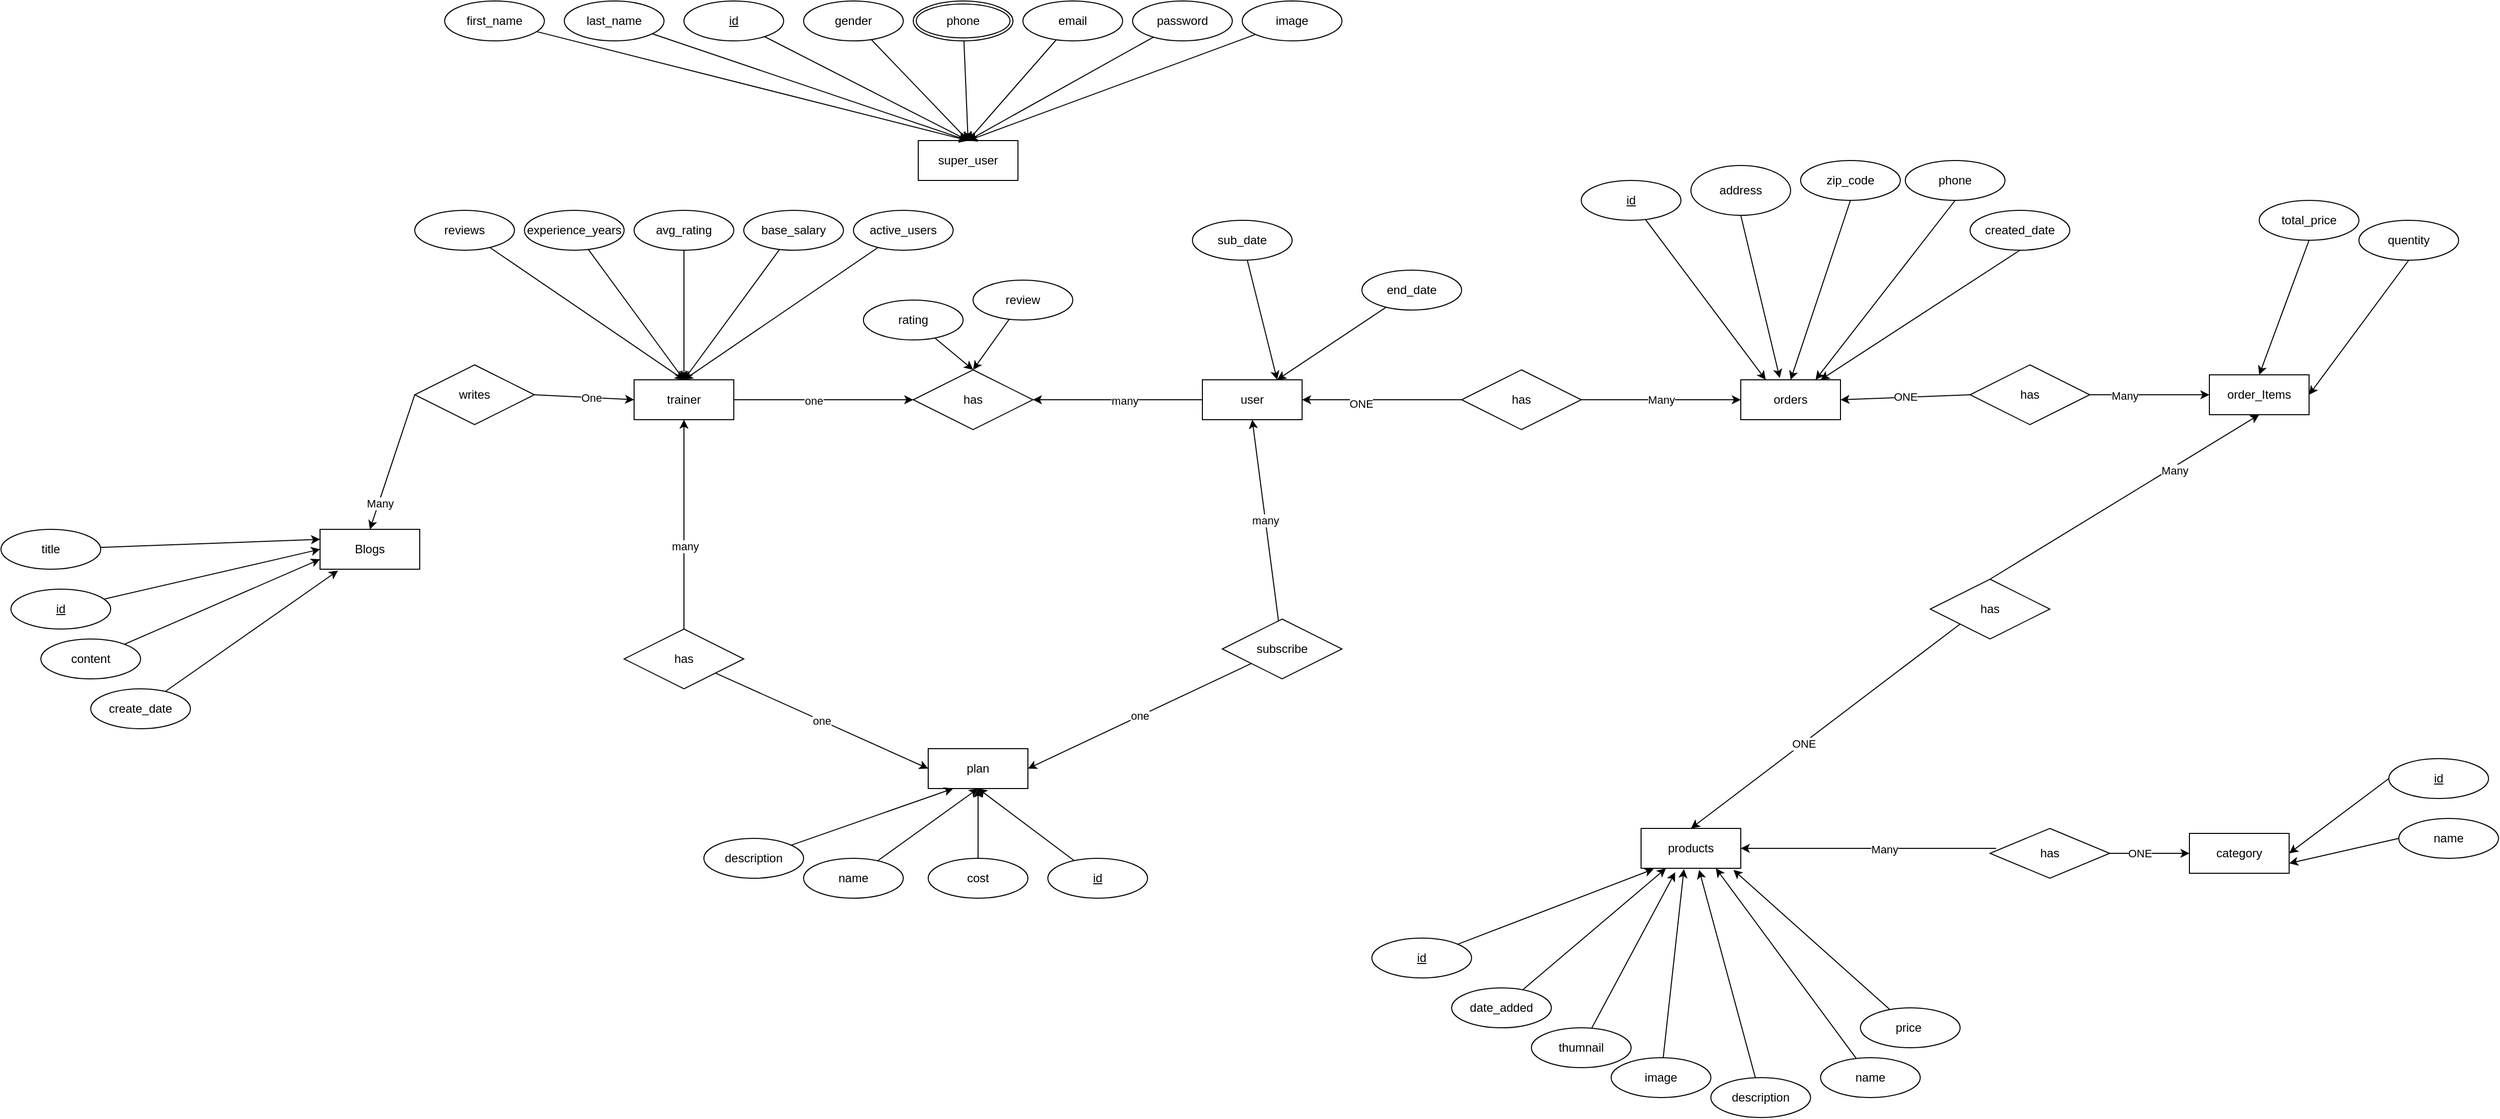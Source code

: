 <mxfile>
    <diagram id="6SmIrsSo-xQ7bgwuK92N" name="Page-1">
        <mxGraphModel dx="2038" dy="695" grid="1" gridSize="10" guides="1" tooltips="1" connect="1" arrows="1" fold="1" page="1" pageScale="1" pageWidth="850" pageHeight="1100" math="0" shadow="0">
            <root>
                <mxCell id="0"/>
                <mxCell id="1" parent="0"/>
                <mxCell id="66" style="edgeStyle=none;html=1;entryX=0;entryY=0.5;entryDx=0;entryDy=0;" parent="1" source="2" target="65" edge="1">
                    <mxGeometry relative="1" as="geometry"/>
                </mxCell>
                <mxCell id="68" value="one" style="edgeLabel;html=1;align=center;verticalAlign=middle;resizable=0;points=[];" parent="66" vertex="1" connectable="0">
                    <mxGeometry x="-0.117" y="-1" relative="1" as="geometry">
                        <mxPoint as="offset"/>
                    </mxGeometry>
                </mxCell>
                <mxCell id="2" value="trainer" style="whiteSpace=wrap;html=1;align=center;" parent="1" vertex="1">
                    <mxGeometry y="390" width="100" height="40" as="geometry"/>
                </mxCell>
                <mxCell id="3" value="super_user" style="whiteSpace=wrap;html=1;align=center;" parent="1" vertex="1">
                    <mxGeometry x="285" y="150" width="100" height="40" as="geometry"/>
                </mxCell>
                <mxCell id="4" value="plan" style="whiteSpace=wrap;html=1;align=center;" parent="1" vertex="1">
                    <mxGeometry x="295" y="760" width="100" height="40" as="geometry"/>
                </mxCell>
                <mxCell id="14" style="edgeStyle=none;html=1;entryX=0.5;entryY=0;entryDx=0;entryDy=0;" parent="1" source="6" target="3" edge="1">
                    <mxGeometry relative="1" as="geometry"/>
                </mxCell>
                <mxCell id="6" value="first_name" style="ellipse;whiteSpace=wrap;html=1;align=center;" parent="1" vertex="1">
                    <mxGeometry x="-190" y="10" width="100" height="40" as="geometry"/>
                </mxCell>
                <mxCell id="15" style="edgeStyle=none;html=1;entryX=0.5;entryY=0;entryDx=0;entryDy=0;" parent="1" source="7" target="3" edge="1">
                    <mxGeometry relative="1" as="geometry"/>
                </mxCell>
                <mxCell id="7" value="last_name" style="ellipse;whiteSpace=wrap;html=1;align=center;" parent="1" vertex="1">
                    <mxGeometry x="-70" y="10" width="100" height="40" as="geometry"/>
                </mxCell>
                <mxCell id="16" style="edgeStyle=none;html=1;entryX=0.5;entryY=0;entryDx=0;entryDy=0;" parent="1" source="8" target="3" edge="1">
                    <mxGeometry relative="1" as="geometry">
                        <mxPoint x="480" y="330" as="targetPoint"/>
                    </mxGeometry>
                </mxCell>
                <mxCell id="8" value="gender" style="ellipse;whiteSpace=wrap;html=1;align=center;" parent="1" vertex="1">
                    <mxGeometry x="170" y="10" width="100" height="40" as="geometry"/>
                </mxCell>
                <mxCell id="13" style="edgeStyle=none;html=1;entryX=0.5;entryY=0;entryDx=0;entryDy=0;" parent="1" source="9" target="2" edge="1">
                    <mxGeometry relative="1" as="geometry"/>
                </mxCell>
                <mxCell id="9" value="experience_years" style="ellipse;whiteSpace=wrap;html=1;align=center;" parent="1" vertex="1">
                    <mxGeometry x="-110" y="220" width="100" height="40" as="geometry"/>
                </mxCell>
                <mxCell id="20" style="edgeStyle=none;html=1;entryX=0.5;entryY=0;entryDx=0;entryDy=0;" parent="1" source="19" target="3" edge="1">
                    <mxGeometry relative="1" as="geometry"/>
                </mxCell>
                <mxCell id="19" value="phone" style="ellipse;shape=doubleEllipse;margin=3;whiteSpace=wrap;html=1;align=center;" parent="1" vertex="1">
                    <mxGeometry x="280" y="10" width="100" height="40" as="geometry"/>
                </mxCell>
                <mxCell id="23" style="edgeStyle=none;html=1;entryX=0.5;entryY=0;entryDx=0;entryDy=0;" parent="1" source="21" target="3" edge="1">
                    <mxGeometry relative="1" as="geometry">
                        <mxPoint x="480" y="330" as="targetPoint"/>
                    </mxGeometry>
                </mxCell>
                <mxCell id="21" value="email" style="ellipse;whiteSpace=wrap;html=1;align=center;" parent="1" vertex="1">
                    <mxGeometry x="390" y="10" width="100" height="40" as="geometry"/>
                </mxCell>
                <mxCell id="24" style="edgeStyle=none;html=1;entryX=0.5;entryY=0;entryDx=0;entryDy=0;" parent="1" source="22" target="3" edge="1">
                    <mxGeometry relative="1" as="geometry">
                        <mxPoint x="220" y="190" as="targetPoint"/>
                    </mxGeometry>
                </mxCell>
                <mxCell id="22" value="password" style="ellipse;whiteSpace=wrap;html=1;align=center;" parent="1" vertex="1">
                    <mxGeometry x="500" y="10" width="100" height="40" as="geometry"/>
                </mxCell>
                <mxCell id="26" style="edgeStyle=none;html=1;entryX=0.5;entryY=0;entryDx=0;entryDy=0;" parent="1" source="25" target="3" edge="1">
                    <mxGeometry relative="1" as="geometry"/>
                </mxCell>
                <mxCell id="25" value="image" style="ellipse;whiteSpace=wrap;html=1;align=center;" parent="1" vertex="1">
                    <mxGeometry x="610" y="10" width="100" height="40" as="geometry"/>
                </mxCell>
                <mxCell id="31" style="edgeStyle=none;html=1;entryX=0.5;entryY=0;entryDx=0;entryDy=0;" parent="1" source="30" target="3" edge="1">
                    <mxGeometry relative="1" as="geometry"/>
                </mxCell>
                <mxCell id="30" value="id" style="ellipse;whiteSpace=wrap;html=1;align=center;fontStyle=4;" parent="1" vertex="1">
                    <mxGeometry x="50" y="10" width="100" height="40" as="geometry"/>
                </mxCell>
                <mxCell id="67" style="edgeStyle=none;html=1;entryX=1;entryY=0.5;entryDx=0;entryDy=0;" parent="1" source="39" target="65" edge="1">
                    <mxGeometry relative="1" as="geometry">
                        <Array as="points">
                            <mxPoint x="450" y="410"/>
                        </Array>
                    </mxGeometry>
                </mxCell>
                <mxCell id="70" value="many" style="edgeLabel;html=1;align=center;verticalAlign=middle;resizable=0;points=[];" parent="67" vertex="1" connectable="0">
                    <mxGeometry x="-0.076" y="1" relative="1" as="geometry">
                        <mxPoint as="offset"/>
                    </mxGeometry>
                </mxCell>
                <mxCell id="39" value="user" style="whiteSpace=wrap;html=1;align=center;" parent="1" vertex="1">
                    <mxGeometry x="570" y="390" width="100" height="40" as="geometry"/>
                </mxCell>
                <mxCell id="47" style="edgeStyle=none;html=1;entryX=0.5;entryY=0;entryDx=0;entryDy=0;" parent="1" source="46" target="2" edge="1">
                    <mxGeometry relative="1" as="geometry">
                        <mxPoint x="70" y="310" as="targetPoint"/>
                    </mxGeometry>
                </mxCell>
                <mxCell id="46" value="avg_rating" style="ellipse;whiteSpace=wrap;html=1;align=center;" parent="1" vertex="1">
                    <mxGeometry y="220" width="100" height="40" as="geometry"/>
                </mxCell>
                <mxCell id="49" style="edgeStyle=none;html=1;entryX=0.5;entryY=0;entryDx=0;entryDy=0;" parent="1" source="48" target="2" edge="1">
                    <mxGeometry relative="1" as="geometry"/>
                </mxCell>
                <mxCell id="48" value="base_salary" style="ellipse;whiteSpace=wrap;html=1;align=center;" parent="1" vertex="1">
                    <mxGeometry x="110" y="220" width="100" height="40" as="geometry"/>
                </mxCell>
                <mxCell id="51" style="edgeStyle=none;html=1;entryX=0.5;entryY=0;entryDx=0;entryDy=0;" parent="1" source="50" target="2" edge="1">
                    <mxGeometry relative="1" as="geometry"/>
                </mxCell>
                <mxCell id="50" value="active_users" style="ellipse;whiteSpace=wrap;html=1;align=center;" parent="1" vertex="1">
                    <mxGeometry x="220" y="220" width="100" height="40" as="geometry"/>
                </mxCell>
                <mxCell id="55" style="edgeStyle=none;html=1;entryX=0.5;entryY=1;entryDx=0;entryDy=0;" parent="1" source="54" target="4" edge="1">
                    <mxGeometry relative="1" as="geometry"/>
                </mxCell>
                <mxCell id="54" value="name" style="ellipse;whiteSpace=wrap;html=1;align=center;" parent="1" vertex="1">
                    <mxGeometry x="170" y="870" width="100" height="40" as="geometry"/>
                </mxCell>
                <mxCell id="57" style="edgeStyle=none;html=1;entryX=0.5;entryY=1;entryDx=0;entryDy=0;" parent="1" source="56" target="4" edge="1">
                    <mxGeometry relative="1" as="geometry">
                        <mxPoint x="360" y="700" as="targetPoint"/>
                    </mxGeometry>
                </mxCell>
                <mxCell id="56" value="cost" style="ellipse;whiteSpace=wrap;html=1;align=center;" parent="1" vertex="1">
                    <mxGeometry x="295" y="870" width="100" height="40" as="geometry"/>
                </mxCell>
                <mxCell id="62" style="edgeStyle=none;html=1;entryX=0.5;entryY=1;entryDx=0;entryDy=0;" parent="1" source="61" target="4" edge="1">
                    <mxGeometry relative="1" as="geometry"/>
                </mxCell>
                <mxCell id="61" value="id" style="ellipse;whiteSpace=wrap;html=1;align=center;fontStyle=4;" parent="1" vertex="1">
                    <mxGeometry x="415" y="870" width="100" height="40" as="geometry"/>
                </mxCell>
                <mxCell id="64" style="edgeStyle=none;html=1;entryX=0.5;entryY=0;entryDx=0;entryDy=0;" parent="1" source="63" target="2" edge="1">
                    <mxGeometry relative="1" as="geometry">
                        <mxPoint x="-30" y="380" as="targetPoint"/>
                    </mxGeometry>
                </mxCell>
                <mxCell id="63" value="reviews" style="ellipse;whiteSpace=wrap;html=1;align=center;" parent="1" vertex="1">
                    <mxGeometry x="-220" y="220" width="100" height="40" as="geometry"/>
                </mxCell>
                <mxCell id="65" value="has" style="shape=rhombus;perimeter=rhombusPerimeter;whiteSpace=wrap;html=1;align=center;" parent="1" vertex="1">
                    <mxGeometry x="280" y="380" width="120" height="60" as="geometry"/>
                </mxCell>
                <mxCell id="72" value="one" style="edgeStyle=none;html=1;entryX=1;entryY=0.5;entryDx=0;entryDy=0;" parent="1" source="71" target="4" edge="1">
                    <mxGeometry relative="1" as="geometry"/>
                </mxCell>
                <mxCell id="73" value="many" style="edgeStyle=none;html=1;entryX=0.5;entryY=1;entryDx=0;entryDy=0;" parent="1" source="71" target="39" edge="1">
                    <mxGeometry relative="1" as="geometry">
                        <Array as="points"/>
                    </mxGeometry>
                </mxCell>
                <mxCell id="71" value="subscribe" style="shape=rhombus;perimeter=rhombusPerimeter;whiteSpace=wrap;html=1;align=center;" parent="1" vertex="1">
                    <mxGeometry x="590" y="630" width="120" height="60" as="geometry"/>
                </mxCell>
                <mxCell id="76" style="edgeStyle=none;html=1;entryX=0.5;entryY=1;entryDx=0;entryDy=0;" parent="1" source="75" target="2" edge="1">
                    <mxGeometry relative="1" as="geometry"/>
                </mxCell>
                <mxCell id="77" value="many" style="edgeLabel;html=1;align=center;verticalAlign=middle;resizable=0;points=[];" parent="76" vertex="1" connectable="0">
                    <mxGeometry x="-0.205" y="-2" relative="1" as="geometry">
                        <mxPoint x="-1" as="offset"/>
                    </mxGeometry>
                </mxCell>
                <mxCell id="78" value="one" style="edgeStyle=none;html=1;entryX=0;entryY=0.5;entryDx=0;entryDy=0;" parent="1" source="75" target="4" edge="1">
                    <mxGeometry relative="1" as="geometry"/>
                </mxCell>
                <mxCell id="75" value="has" style="shape=rhombus;perimeter=rhombusPerimeter;whiteSpace=wrap;html=1;align=center;" parent="1" vertex="1">
                    <mxGeometry x="-10" y="640" width="120" height="60" as="geometry"/>
                </mxCell>
                <mxCell id="80" style="edgeStyle=none;html=1;entryX=0.75;entryY=0;entryDx=0;entryDy=0;" parent="1" source="79" target="39" edge="1">
                    <mxGeometry relative="1" as="geometry"/>
                </mxCell>
                <mxCell id="79" value="sub_date" style="ellipse;whiteSpace=wrap;html=1;align=center;" parent="1" vertex="1">
                    <mxGeometry x="560" y="230" width="100" height="40" as="geometry"/>
                </mxCell>
                <mxCell id="82" style="edgeStyle=none;html=1;entryX=0.75;entryY=0;entryDx=0;entryDy=0;" parent="1" source="81" target="39" edge="1">
                    <mxGeometry relative="1" as="geometry">
                        <mxPoint x="620" y="390" as="targetPoint"/>
                    </mxGeometry>
                </mxCell>
                <mxCell id="81" value="end_date" style="ellipse;whiteSpace=wrap;html=1;align=center;" parent="1" vertex="1">
                    <mxGeometry x="730" y="280" width="100" height="40" as="geometry"/>
                </mxCell>
                <mxCell id="84" style="edgeStyle=none;html=1;entryX=0.5;entryY=0;entryDx=0;entryDy=0;" parent="1" source="83" target="65" edge="1">
                    <mxGeometry relative="1" as="geometry"/>
                </mxCell>
                <mxCell id="83" value="rating" style="ellipse;whiteSpace=wrap;html=1;align=center;" parent="1" vertex="1">
                    <mxGeometry x="230" y="310" width="100" height="40" as="geometry"/>
                </mxCell>
                <mxCell id="86" style="edgeStyle=none;html=1;entryX=0.5;entryY=0;entryDx=0;entryDy=0;" parent="1" source="85" target="65" edge="1">
                    <mxGeometry relative="1" as="geometry"/>
                </mxCell>
                <mxCell id="85" value="review" style="ellipse;whiteSpace=wrap;html=1;align=center;" parent="1" vertex="1">
                    <mxGeometry x="340" y="290" width="100" height="40" as="geometry"/>
                </mxCell>
                <mxCell id="87" style="edgeStyle=none;html=1;entryX=0.25;entryY=1;entryDx=0;entryDy=0;" edge="1" parent="1" source="88" target="4">
                    <mxGeometry relative="1" as="geometry">
                        <mxPoint x="185" y="810" as="targetPoint"/>
                    </mxGeometry>
                </mxCell>
                <mxCell id="88" value="description" style="ellipse;whiteSpace=wrap;html=1;align=center;" vertex="1" parent="1">
                    <mxGeometry x="70" y="850" width="100" height="40" as="geometry"/>
                </mxCell>
                <mxCell id="124" value="products" style="whiteSpace=wrap;html=1;align=center;" vertex="1" parent="1">
                    <mxGeometry x="1010.0" y="840" width="100" height="40" as="geometry"/>
                </mxCell>
                <mxCell id="125" style="edgeStyle=none;html=1;entryX=0.75;entryY=1;entryDx=0;entryDy=0;" edge="1" parent="1" source="126" target="124">
                    <mxGeometry relative="1" as="geometry">
                        <mxPoint x="1633.93" y="850" as="targetPoint"/>
                    </mxGeometry>
                </mxCell>
                <mxCell id="126" value="name" style="ellipse;whiteSpace=wrap;html=1;align=center;" vertex="1" parent="1">
                    <mxGeometry x="1190" y="1070" width="100" height="40" as="geometry"/>
                </mxCell>
                <mxCell id="127" style="edgeStyle=none;html=1;entryX=0.582;entryY=1.04;entryDx=0;entryDy=0;entryPerimeter=0;" edge="1" parent="1" source="128" target="124">
                    <mxGeometry relative="1" as="geometry">
                        <mxPoint x="1743.93" y="805" as="targetPoint"/>
                    </mxGeometry>
                </mxCell>
                <mxCell id="128" value="description" style="ellipse;whiteSpace=wrap;html=1;align=center;" vertex="1" parent="1">
                    <mxGeometry x="1080" y="1090" width="100" height="40" as="geometry"/>
                </mxCell>
                <mxCell id="129" style="edgeStyle=none;html=1;entryX=0.926;entryY=1.04;entryDx=0;entryDy=0;entryPerimeter=0;" edge="1" parent="1" source="130" target="124">
                    <mxGeometry relative="1" as="geometry">
                        <mxPoint x="1583.93" y="1010" as="targetPoint"/>
                    </mxGeometry>
                </mxCell>
                <mxCell id="130" value="price&amp;nbsp;" style="ellipse;whiteSpace=wrap;html=1;align=center;" vertex="1" parent="1">
                    <mxGeometry x="1230" y="1020" width="100" height="40" as="geometry"/>
                </mxCell>
                <mxCell id="131" style="edgeStyle=none;html=1;entryX=0.43;entryY=1.02;entryDx=0;entryDy=0;entryPerimeter=0;" edge="1" parent="1" source="132" target="124">
                    <mxGeometry relative="1" as="geometry">
                        <mxPoint x="1883.93" y="1120" as="targetPoint"/>
                    </mxGeometry>
                </mxCell>
                <mxCell id="132" value="image" style="ellipse;whiteSpace=wrap;html=1;align=center;" vertex="1" parent="1">
                    <mxGeometry x="980.0" y="1070" width="100" height="40" as="geometry"/>
                </mxCell>
                <mxCell id="133" style="edgeStyle=none;html=1;entryX=0.342;entryY=1.1;entryDx=0;entryDy=0;entryPerimeter=0;" edge="1" parent="1" source="134" target="124">
                    <mxGeometry relative="1" as="geometry">
                        <mxPoint x="1973.93" y="1000" as="targetPoint"/>
                    </mxGeometry>
                </mxCell>
                <mxCell id="134" value="thumnail" style="ellipse;whiteSpace=wrap;html=1;align=center;" vertex="1" parent="1">
                    <mxGeometry x="900.0" y="1040" width="100" height="40" as="geometry"/>
                </mxCell>
                <mxCell id="135" style="edgeStyle=none;html=1;entryX=0.25;entryY=1;entryDx=0;entryDy=0;" edge="1" parent="1" source="136" target="124">
                    <mxGeometry relative="1" as="geometry">
                        <mxPoint x="1713.93" y="870" as="targetPoint"/>
                    </mxGeometry>
                </mxCell>
                <mxCell id="136" value="date_added" style="ellipse;whiteSpace=wrap;html=1;align=center;" vertex="1" parent="1">
                    <mxGeometry x="820.0" y="1000" width="100" height="40" as="geometry"/>
                </mxCell>
                <mxCell id="137" style="edgeStyle=none;html=1;entryX=0.126;entryY=1.02;entryDx=0;entryDy=0;entryPerimeter=0;" edge="1" parent="1" source="138" target="124">
                    <mxGeometry relative="1" as="geometry">
                        <mxPoint x="1653.93" y="1070" as="targetPoint"/>
                    </mxGeometry>
                </mxCell>
                <mxCell id="138" value="&lt;u&gt;id&lt;/u&gt;" style="ellipse;whiteSpace=wrap;html=1;align=center;" vertex="1" parent="1">
                    <mxGeometry x="740.0" y="950" width="100" height="40" as="geometry"/>
                </mxCell>
                <mxCell id="139" value="category" style="whiteSpace=wrap;html=1;align=center;" vertex="1" parent="1">
                    <mxGeometry x="1560.0" y="845" width="100" height="40" as="geometry"/>
                </mxCell>
                <mxCell id="192" style="edgeStyle=none;html=1;exitX=0;exitY=0.5;exitDx=0;exitDy=0;entryX=1;entryY=0.75;entryDx=0;entryDy=0;" edge="1" parent="1" source="141" target="139">
                    <mxGeometry relative="1" as="geometry"/>
                </mxCell>
                <mxCell id="141" value="name" style="ellipse;whiteSpace=wrap;html=1;align=center;" vertex="1" parent="1">
                    <mxGeometry x="1770.0" y="830" width="100" height="40" as="geometry"/>
                </mxCell>
                <mxCell id="191" style="edgeStyle=none;html=1;exitX=0;exitY=0.5;exitDx=0;exitDy=0;entryX=1;entryY=0.5;entryDx=0;entryDy=0;" edge="1" parent="1" source="143" target="139">
                    <mxGeometry relative="1" as="geometry"/>
                </mxCell>
                <mxCell id="143" value="&lt;u&gt;id&lt;/u&gt;" style="ellipse;whiteSpace=wrap;html=1;align=center;" vertex="1" parent="1">
                    <mxGeometry x="1760" y="770" width="100" height="40" as="geometry"/>
                </mxCell>
                <mxCell id="144" style="edgeStyle=none;html=1;exitX=0.051;exitY=0.4;exitDx=0;exitDy=0;exitPerimeter=0;entryX=1;entryY=0.5;entryDx=0;entryDy=0;" edge="1" parent="1" source="146" target="124">
                    <mxGeometry relative="1" as="geometry">
                        <mxPoint x="1370" y="810" as="targetPoint"/>
                    </mxGeometry>
                </mxCell>
                <mxCell id="222" value="Many" style="edgeLabel;html=1;align=center;verticalAlign=middle;resizable=0;points=[];" vertex="1" connectable="0" parent="144">
                    <mxGeometry x="-0.121" y="1" relative="1" as="geometry">
                        <mxPoint as="offset"/>
                    </mxGeometry>
                </mxCell>
                <mxCell id="190" style="edgeStyle=none;html=1;exitX=1;exitY=0.5;exitDx=0;exitDy=0;entryX=0;entryY=0.5;entryDx=0;entryDy=0;" edge="1" parent="1" source="146" target="139">
                    <mxGeometry relative="1" as="geometry"/>
                </mxCell>
                <mxCell id="221" value="ONE" style="edgeLabel;html=1;align=center;verticalAlign=middle;resizable=0;points=[];" vertex="1" connectable="0" parent="190">
                    <mxGeometry x="-0.266" relative="1" as="geometry">
                        <mxPoint as="offset"/>
                    </mxGeometry>
                </mxCell>
                <mxCell id="146" value="has" style="shape=rhombus;perimeter=rhombusPerimeter;whiteSpace=wrap;html=1;align=center;" vertex="1" parent="1">
                    <mxGeometry x="1360.0" y="840" width="120" height="50" as="geometry"/>
                </mxCell>
                <mxCell id="148" value="orders" style="whiteSpace=wrap;html=1;align=center;" vertex="1" parent="1">
                    <mxGeometry x="1110" y="390" width="100" height="40" as="geometry"/>
                </mxCell>
                <mxCell id="158" style="edgeStyle=none;html=1;entryX=0.25;entryY=0;entryDx=0;entryDy=0;" edge="1" parent="1" source="159" target="148">
                    <mxGeometry relative="1" as="geometry">
                        <mxPoint x="1160" y="610" as="targetPoint"/>
                    </mxGeometry>
                </mxCell>
                <mxCell id="159" value="&lt;u&gt;id&lt;/u&gt;" style="ellipse;whiteSpace=wrap;html=1;align=center;" vertex="1" parent="1">
                    <mxGeometry x="950" y="190" width="100" height="40" as="geometry"/>
                </mxCell>
                <mxCell id="166" style="edgeStyle=none;html=1;exitX=0.5;exitY=1;exitDx=0;exitDy=0;entryX=0.391;entryY=-0.046;entryDx=0;entryDy=0;entryPerimeter=0;" edge="1" parent="1" source="162" target="148">
                    <mxGeometry relative="1" as="geometry"/>
                </mxCell>
                <mxCell id="162" value="address" style="ellipse;whiteSpace=wrap;html=1;align=center;" vertex="1" parent="1">
                    <mxGeometry x="1060" y="175" width="100" height="50" as="geometry"/>
                </mxCell>
                <mxCell id="167" style="edgeStyle=none;html=1;exitX=0.5;exitY=1;exitDx=0;exitDy=0;entryX=0.5;entryY=0;entryDx=0;entryDy=0;" edge="1" parent="1" source="163" target="148">
                    <mxGeometry relative="1" as="geometry"/>
                </mxCell>
                <mxCell id="163" value="zip_code" style="ellipse;whiteSpace=wrap;html=1;align=center;" vertex="1" parent="1">
                    <mxGeometry x="1170" y="170" width="100" height="40" as="geometry"/>
                </mxCell>
                <mxCell id="168" style="edgeStyle=none;html=1;exitX=0.5;exitY=1;exitDx=0;exitDy=0;entryX=0.75;entryY=0;entryDx=0;entryDy=0;" edge="1" parent="1" source="164" target="148">
                    <mxGeometry relative="1" as="geometry"/>
                </mxCell>
                <mxCell id="164" value="phone" style="ellipse;whiteSpace=wrap;html=1;align=center;" vertex="1" parent="1">
                    <mxGeometry x="1275" y="170" width="100" height="40" as="geometry"/>
                </mxCell>
                <mxCell id="169" style="edgeStyle=none;html=1;exitX=0.5;exitY=1;exitDx=0;exitDy=0;" edge="1" parent="1" source="165">
                    <mxGeometry relative="1" as="geometry">
                        <mxPoint x="1190" y="390" as="targetPoint"/>
                    </mxGeometry>
                </mxCell>
                <mxCell id="165" value="created_date" style="ellipse;whiteSpace=wrap;html=1;align=center;" vertex="1" parent="1">
                    <mxGeometry x="1340" y="220" width="100" height="40" as="geometry"/>
                </mxCell>
                <mxCell id="170" value="order_Items" style="whiteSpace=wrap;html=1;align=center;" vertex="1" parent="1">
                    <mxGeometry x="1580" y="385" width="100" height="40" as="geometry"/>
                </mxCell>
                <mxCell id="179" style="edgeStyle=none;html=1;exitX=0.5;exitY=1;exitDx=0;exitDy=0;entryX=1;entryY=0.5;entryDx=0;entryDy=0;" edge="1" parent="1" source="180" target="170">
                    <mxGeometry relative="1" as="geometry"/>
                </mxCell>
                <mxCell id="180" value="quentity" style="ellipse;whiteSpace=wrap;html=1;align=center;" vertex="1" parent="1">
                    <mxGeometry x="1730" y="230" width="100" height="40" as="geometry"/>
                </mxCell>
                <mxCell id="182" style="edgeStyle=none;html=1;exitX=0;exitY=0.5;exitDx=0;exitDy=0;entryX=1;entryY=0.5;entryDx=0;entryDy=0;" edge="1" parent="1" source="181" target="39">
                    <mxGeometry relative="1" as="geometry"/>
                </mxCell>
                <mxCell id="184" value="ONE" style="edgeLabel;html=1;align=center;verticalAlign=middle;resizable=0;points=[];" vertex="1" connectable="0" parent="182">
                    <mxGeometry x="0.268" y="4" relative="1" as="geometry">
                        <mxPoint as="offset"/>
                    </mxGeometry>
                </mxCell>
                <mxCell id="183" value="Many" style="edgeStyle=none;html=1;exitX=1;exitY=0.5;exitDx=0;exitDy=0;entryX=0;entryY=0.5;entryDx=0;entryDy=0;" edge="1" parent="1" source="181" target="148">
                    <mxGeometry relative="1" as="geometry"/>
                </mxCell>
                <mxCell id="181" value="has" style="shape=rhombus;perimeter=rhombusPerimeter;whiteSpace=wrap;html=1;align=center;" vertex="1" parent="1">
                    <mxGeometry x="830" y="380" width="120" height="60" as="geometry"/>
                </mxCell>
                <mxCell id="186" value="ONE" style="edgeStyle=none;html=1;exitX=0;exitY=0.5;exitDx=0;exitDy=0;entryX=1;entryY=0.5;entryDx=0;entryDy=0;" edge="1" parent="1" source="185" target="148">
                    <mxGeometry relative="1" as="geometry"/>
                </mxCell>
                <mxCell id="187" style="edgeStyle=none;html=1;exitX=1;exitY=0.5;exitDx=0;exitDy=0;entryX=0;entryY=0.5;entryDx=0;entryDy=0;" edge="1" parent="1" source="185" target="170">
                    <mxGeometry relative="1" as="geometry"/>
                </mxCell>
                <mxCell id="188" value="Many" style="edgeLabel;html=1;align=center;verticalAlign=middle;resizable=0;points=[];" vertex="1" connectable="0" parent="187">
                    <mxGeometry x="-0.423" y="-1" relative="1" as="geometry">
                        <mxPoint as="offset"/>
                    </mxGeometry>
                </mxCell>
                <mxCell id="185" value="has" style="shape=rhombus;perimeter=rhombusPerimeter;whiteSpace=wrap;html=1;align=center;" vertex="1" parent="1">
                    <mxGeometry x="1340" y="375" width="120" height="60" as="geometry"/>
                </mxCell>
                <mxCell id="193" style="edgeStyle=none;html=1;exitX=0.5;exitY=0;exitDx=0;exitDy=0;entryX=0.5;entryY=1;entryDx=0;entryDy=0;" edge="1" parent="1" source="189" target="170">
                    <mxGeometry relative="1" as="geometry"/>
                </mxCell>
                <mxCell id="195" value="Many" style="edgeLabel;html=1;align=center;verticalAlign=middle;resizable=0;points=[];" vertex="1" connectable="0" parent="193">
                    <mxGeometry x="0.356" y="-3" relative="1" as="geometry">
                        <mxPoint as="offset"/>
                    </mxGeometry>
                </mxCell>
                <mxCell id="194" style="edgeStyle=none;html=1;exitX=0;exitY=1;exitDx=0;exitDy=0;entryX=0.5;entryY=0;entryDx=0;entryDy=0;" edge="1" parent="1" source="189" target="124">
                    <mxGeometry relative="1" as="geometry"/>
                </mxCell>
                <mxCell id="196" value="ONE" style="edgeLabel;html=1;align=center;verticalAlign=middle;resizable=0;points=[];" vertex="1" connectable="0" parent="194">
                    <mxGeometry x="0.166" relative="1" as="geometry">
                        <mxPoint as="offset"/>
                    </mxGeometry>
                </mxCell>
                <mxCell id="189" value="has" style="shape=rhombus;perimeter=rhombusPerimeter;whiteSpace=wrap;html=1;align=center;" vertex="1" parent="1">
                    <mxGeometry x="1300" y="590" width="120" height="60" as="geometry"/>
                </mxCell>
                <mxCell id="199" value="Blogs" style="whiteSpace=wrap;html=1;align=center;" vertex="1" parent="1">
                    <mxGeometry x="-315" y="540" width="100" height="40" as="geometry"/>
                </mxCell>
                <mxCell id="200" style="edgeStyle=none;html=1;entryX=0;entryY=0.25;entryDx=0;entryDy=0;" edge="1" parent="1" source="201" target="199">
                    <mxGeometry relative="1" as="geometry"/>
                </mxCell>
                <mxCell id="201" value="title" style="ellipse;whiteSpace=wrap;html=1;align=center;" vertex="1" parent="1">
                    <mxGeometry x="-635" y="540" width="100" height="40" as="geometry"/>
                </mxCell>
                <mxCell id="202" style="edgeStyle=none;html=1;entryX=0;entryY=0.75;entryDx=0;entryDy=0;" edge="1" parent="1" source="203" target="199">
                    <mxGeometry relative="1" as="geometry">
                        <mxPoint x="-245" y="490" as="targetPoint"/>
                    </mxGeometry>
                </mxCell>
                <mxCell id="203" value="content" style="ellipse;whiteSpace=wrap;html=1;align=center;" vertex="1" parent="1">
                    <mxGeometry x="-595" y="650" width="100" height="40" as="geometry"/>
                </mxCell>
                <mxCell id="204" style="edgeStyle=none;html=1;entryX=0.18;entryY=1.033;entryDx=0;entryDy=0;entryPerimeter=0;" edge="1" parent="1" source="205" target="199">
                    <mxGeometry relative="1" as="geometry"/>
                </mxCell>
                <mxCell id="205" value="create_date" style="ellipse;whiteSpace=wrap;html=1;align=center;" vertex="1" parent="1">
                    <mxGeometry x="-545" y="700" width="100" height="40" as="geometry"/>
                </mxCell>
                <mxCell id="207" style="edgeStyle=none;html=1;entryX=0;entryY=0.5;entryDx=0;entryDy=0;" edge="1" parent="1" source="208" target="199">
                    <mxGeometry relative="1" as="geometry">
                        <mxPoint x="-345" y="560" as="targetPoint"/>
                    </mxGeometry>
                </mxCell>
                <mxCell id="208" value="&lt;u&gt;id&lt;/u&gt;" style="ellipse;whiteSpace=wrap;html=1;align=center;" vertex="1" parent="1">
                    <mxGeometry x="-625" y="600" width="100" height="40" as="geometry"/>
                </mxCell>
                <mxCell id="210" style="edgeStyle=none;html=1;exitX=1;exitY=0.5;exitDx=0;exitDy=0;entryX=0;entryY=0.5;entryDx=0;entryDy=0;" edge="1" parent="1" source="209" target="2">
                    <mxGeometry relative="1" as="geometry"/>
                </mxCell>
                <mxCell id="212" value="One" style="edgeLabel;html=1;align=center;verticalAlign=middle;resizable=0;points=[];" vertex="1" connectable="0" parent="210">
                    <mxGeometry x="0.135" relative="1" as="geometry">
                        <mxPoint as="offset"/>
                    </mxGeometry>
                </mxCell>
                <mxCell id="211" style="edgeStyle=none;html=1;exitX=0;exitY=0.5;exitDx=0;exitDy=0;entryX=0.5;entryY=0;entryDx=0;entryDy=0;" edge="1" parent="1" source="209" target="199">
                    <mxGeometry relative="1" as="geometry"/>
                </mxCell>
                <mxCell id="213" value="Many" style="edgeLabel;html=1;align=center;verticalAlign=middle;resizable=0;points=[];" vertex="1" connectable="0" parent="211">
                    <mxGeometry x="0.611" y="1" relative="1" as="geometry">
                        <mxPoint as="offset"/>
                    </mxGeometry>
                </mxCell>
                <mxCell id="209" value="writes" style="shape=rhombus;perimeter=rhombusPerimeter;whiteSpace=wrap;html=1;align=center;" vertex="1" parent="1">
                    <mxGeometry x="-220" y="375" width="120" height="60" as="geometry"/>
                </mxCell>
                <mxCell id="220" style="edgeStyle=none;html=1;exitX=0.5;exitY=1;exitDx=0;exitDy=0;entryX=0.5;entryY=0;entryDx=0;entryDy=0;" edge="1" parent="1" source="219" target="170">
                    <mxGeometry relative="1" as="geometry"/>
                </mxCell>
                <mxCell id="219" value="total_price" style="ellipse;whiteSpace=wrap;html=1;align=center;" vertex="1" parent="1">
                    <mxGeometry x="1630" y="210" width="100" height="40" as="geometry"/>
                </mxCell>
            </root>
        </mxGraphModel>
    </diagram>
</mxfile>